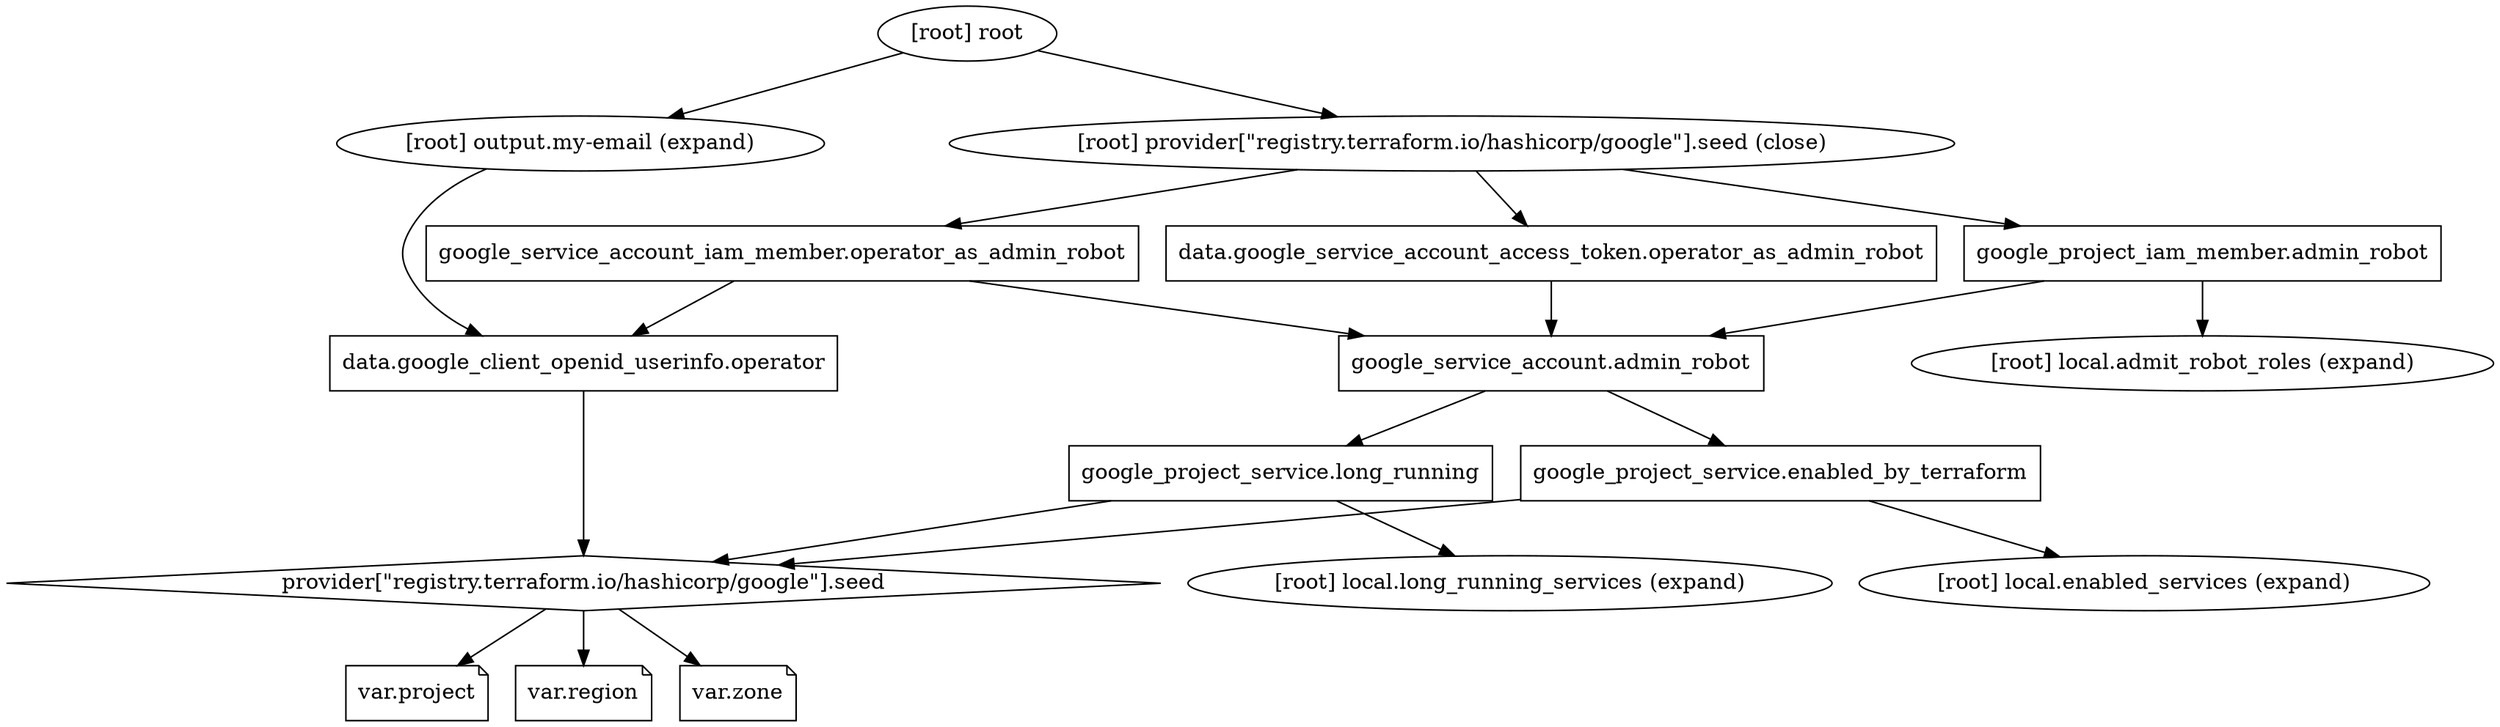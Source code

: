 digraph {
	compound = "true"
	newrank = "true"
	subgraph "root" {
		"[root] data.google_client_openid_userinfo.operator (expand)" [label = "data.google_client_openid_userinfo.operator", shape = "box"]
		"[root] data.google_service_account_access_token.operator_as_admin_robot (expand)" [label = "data.google_service_account_access_token.operator_as_admin_robot", shape = "box"]
		"[root] google_project_iam_member.admin_robot (expand)" [label = "google_project_iam_member.admin_robot", shape = "box"]
		"[root] google_project_service.enabled_by_terraform (expand)" [label = "google_project_service.enabled_by_terraform", shape = "box"]
		"[root] google_project_service.long_running (expand)" [label = "google_project_service.long_running", shape = "box"]
		"[root] google_service_account.admin_robot (expand)" [label = "google_service_account.admin_robot", shape = "box"]
		"[root] google_service_account_iam_member.operator_as_admin_robot (expand)" [label = "google_service_account_iam_member.operator_as_admin_robot", shape = "box"]
		"[root] provider[\"registry.terraform.io/hashicorp/google\"].seed" [label = "provider[\"registry.terraform.io/hashicorp/google\"].seed", shape = "diamond"]
		"[root] var.project" [label = "var.project", shape = "note"]
		"[root] var.region" [label = "var.region", shape = "note"]
		"[root] var.zone" [label = "var.zone", shape = "note"]
		"[root] data.google_client_openid_userinfo.operator (expand)" -> "[root] provider[\"registry.terraform.io/hashicorp/google\"].seed"
		"[root] data.google_service_account_access_token.operator_as_admin_robot (expand)" -> "[root] google_service_account.admin_robot (expand)"
		"[root] google_project_iam_member.admin_robot (expand)" -> "[root] google_service_account.admin_robot (expand)"
		"[root] google_project_iam_member.admin_robot (expand)" -> "[root] local.admit_robot_roles (expand)"
		"[root] google_project_service.enabled_by_terraform (expand)" -> "[root] local.enabled_services (expand)"
		"[root] google_project_service.enabled_by_terraform (expand)" -> "[root] provider[\"registry.terraform.io/hashicorp/google\"].seed"
		"[root] google_project_service.long_running (expand)" -> "[root] local.long_running_services (expand)"
		"[root] google_project_service.long_running (expand)" -> "[root] provider[\"registry.terraform.io/hashicorp/google\"].seed"
		"[root] google_service_account.admin_robot (expand)" -> "[root] google_project_service.enabled_by_terraform (expand)"
		"[root] google_service_account.admin_robot (expand)" -> "[root] google_project_service.long_running (expand)"
		"[root] google_service_account_iam_member.operator_as_admin_robot (expand)" -> "[root] data.google_client_openid_userinfo.operator (expand)"
		"[root] google_service_account_iam_member.operator_as_admin_robot (expand)" -> "[root] google_service_account.admin_robot (expand)"
		"[root] output.my-email (expand)" -> "[root] data.google_client_openid_userinfo.operator (expand)"
		"[root] provider[\"registry.terraform.io/hashicorp/google\"].seed (close)" -> "[root] data.google_service_account_access_token.operator_as_admin_robot (expand)"
		"[root] provider[\"registry.terraform.io/hashicorp/google\"].seed (close)" -> "[root] google_project_iam_member.admin_robot (expand)"
		"[root] provider[\"registry.terraform.io/hashicorp/google\"].seed (close)" -> "[root] google_service_account_iam_member.operator_as_admin_robot (expand)"
		"[root] provider[\"registry.terraform.io/hashicorp/google\"].seed" -> "[root] var.project"
		"[root] provider[\"registry.terraform.io/hashicorp/google\"].seed" -> "[root] var.region"
		"[root] provider[\"registry.terraform.io/hashicorp/google\"].seed" -> "[root] var.zone"
		"[root] root" -> "[root] output.my-email (expand)"
		"[root] root" -> "[root] provider[\"registry.terraform.io/hashicorp/google\"].seed (close)"
	}
}

